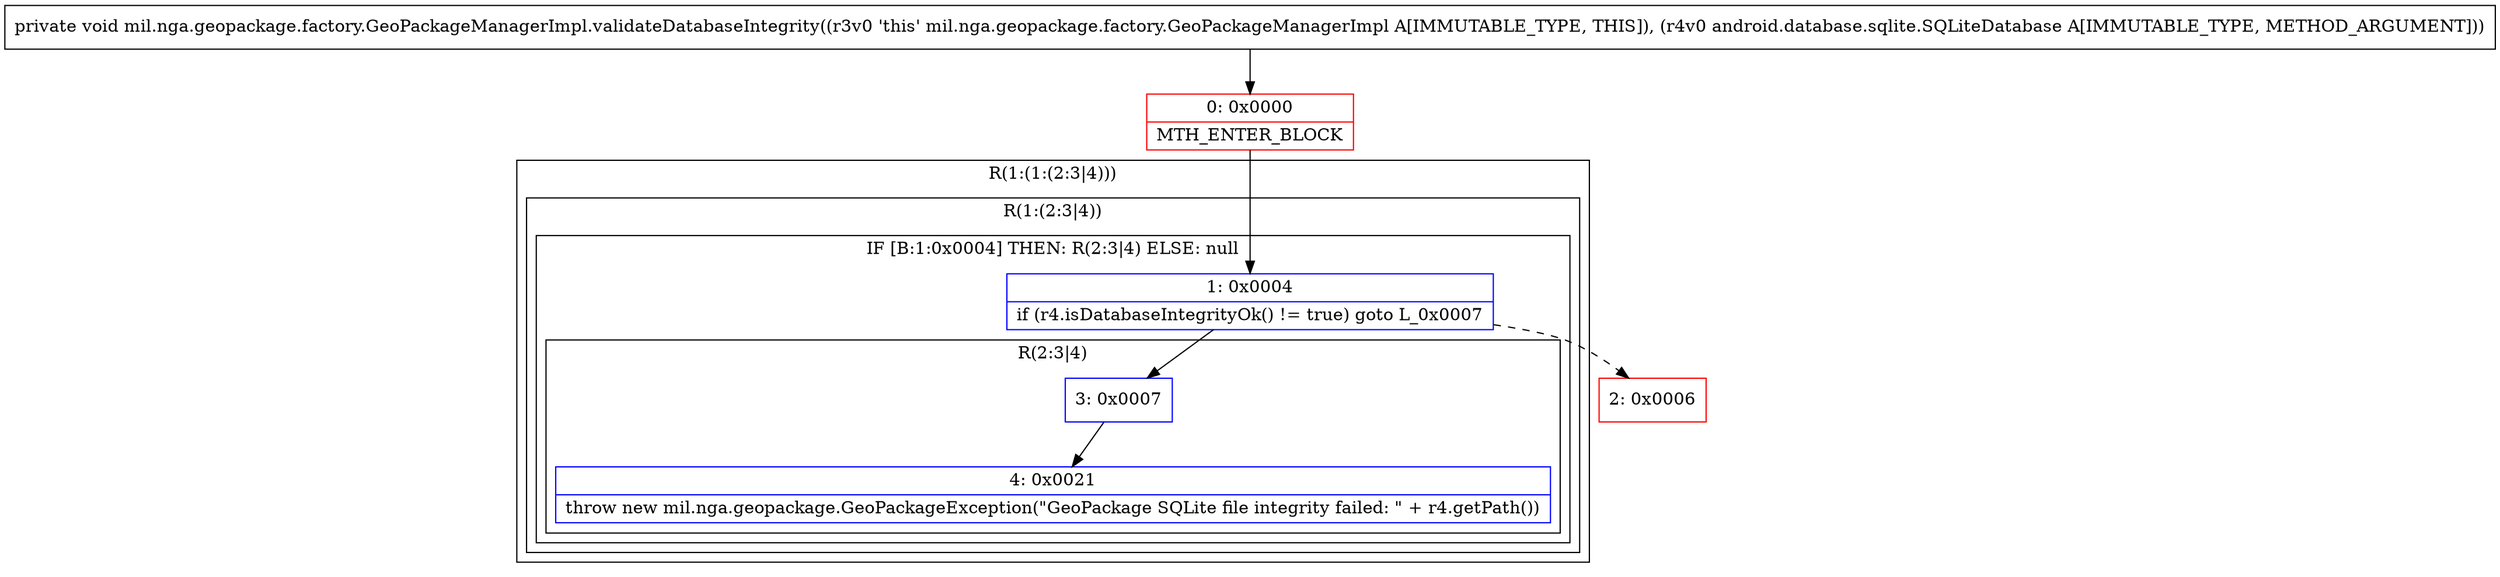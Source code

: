 digraph "CFG formil.nga.geopackage.factory.GeoPackageManagerImpl.validateDatabaseIntegrity(Landroid\/database\/sqlite\/SQLiteDatabase;)V" {
subgraph cluster_Region_1226301312 {
label = "R(1:(1:(2:3|4)))";
node [shape=record,color=blue];
subgraph cluster_Region_13664466 {
label = "R(1:(2:3|4))";
node [shape=record,color=blue];
subgraph cluster_IfRegion_1570863871 {
label = "IF [B:1:0x0004] THEN: R(2:3|4) ELSE: null";
node [shape=record,color=blue];
Node_1 [shape=record,label="{1\:\ 0x0004|if (r4.isDatabaseIntegrityOk() != true) goto L_0x0007\l}"];
subgraph cluster_Region_1087163976 {
label = "R(2:3|4)";
node [shape=record,color=blue];
Node_3 [shape=record,label="{3\:\ 0x0007}"];
Node_4 [shape=record,label="{4\:\ 0x0021|throw new mil.nga.geopackage.GeoPackageException(\"GeoPackage SQLite file integrity failed: \" + r4.getPath())\l}"];
}
}
}
}
Node_0 [shape=record,color=red,label="{0\:\ 0x0000|MTH_ENTER_BLOCK\l}"];
Node_2 [shape=record,color=red,label="{2\:\ 0x0006}"];
MethodNode[shape=record,label="{private void mil.nga.geopackage.factory.GeoPackageManagerImpl.validateDatabaseIntegrity((r3v0 'this' mil.nga.geopackage.factory.GeoPackageManagerImpl A[IMMUTABLE_TYPE, THIS]), (r4v0 android.database.sqlite.SQLiteDatabase A[IMMUTABLE_TYPE, METHOD_ARGUMENT])) }"];
MethodNode -> Node_0;
Node_1 -> Node_2[style=dashed];
Node_1 -> Node_3;
Node_3 -> Node_4;
Node_0 -> Node_1;
}

